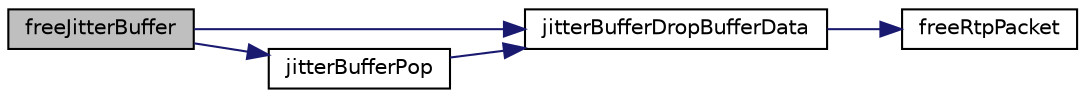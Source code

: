 digraph "freeJitterBuffer"
{
 // LATEX_PDF_SIZE
  edge [fontname="Helvetica",fontsize="10",labelfontname="Helvetica",labelfontsize="10"];
  node [fontname="Helvetica",fontsize="10",shape=record];
  rankdir="LR";
  Node1 [label="freeJitterBuffer",height=0.2,width=0.4,color="black", fillcolor="grey75", style="filled", fontcolor="black",tooltip=" "];
  Node1 -> Node2 [color="midnightblue",fontsize="10",style="solid",fontname="Helvetica"];
  Node2 [label="jitterBufferDropBufferData",height=0.2,width=0.4,color="black", fillcolor="white", style="filled",URL="$JitterBuffer_8c.html#a825c3656f8f6466c66eccb89f9745814",tooltip=" "];
  Node2 -> Node3 [color="midnightblue",fontsize="10",style="solid",fontname="Helvetica"];
  Node3 [label="freeRtpPacket",height=0.2,width=0.4,color="black", fillcolor="white", style="filled",URL="$RtpPacket_8c.html#af5c0526f452ce354c0f92497668f5ad9",tooltip=" "];
  Node1 -> Node4 [color="midnightblue",fontsize="10",style="solid",fontname="Helvetica"];
  Node4 [label="jitterBufferPop",height=0.2,width=0.4,color="black", fillcolor="white", style="filled",URL="$JitterBuffer_8c.html#acb4fec73c43d2ef0755b93d184ea2590",tooltip=" "];
  Node4 -> Node2 [color="midnightblue",fontsize="10",style="solid",fontname="Helvetica"];
}
